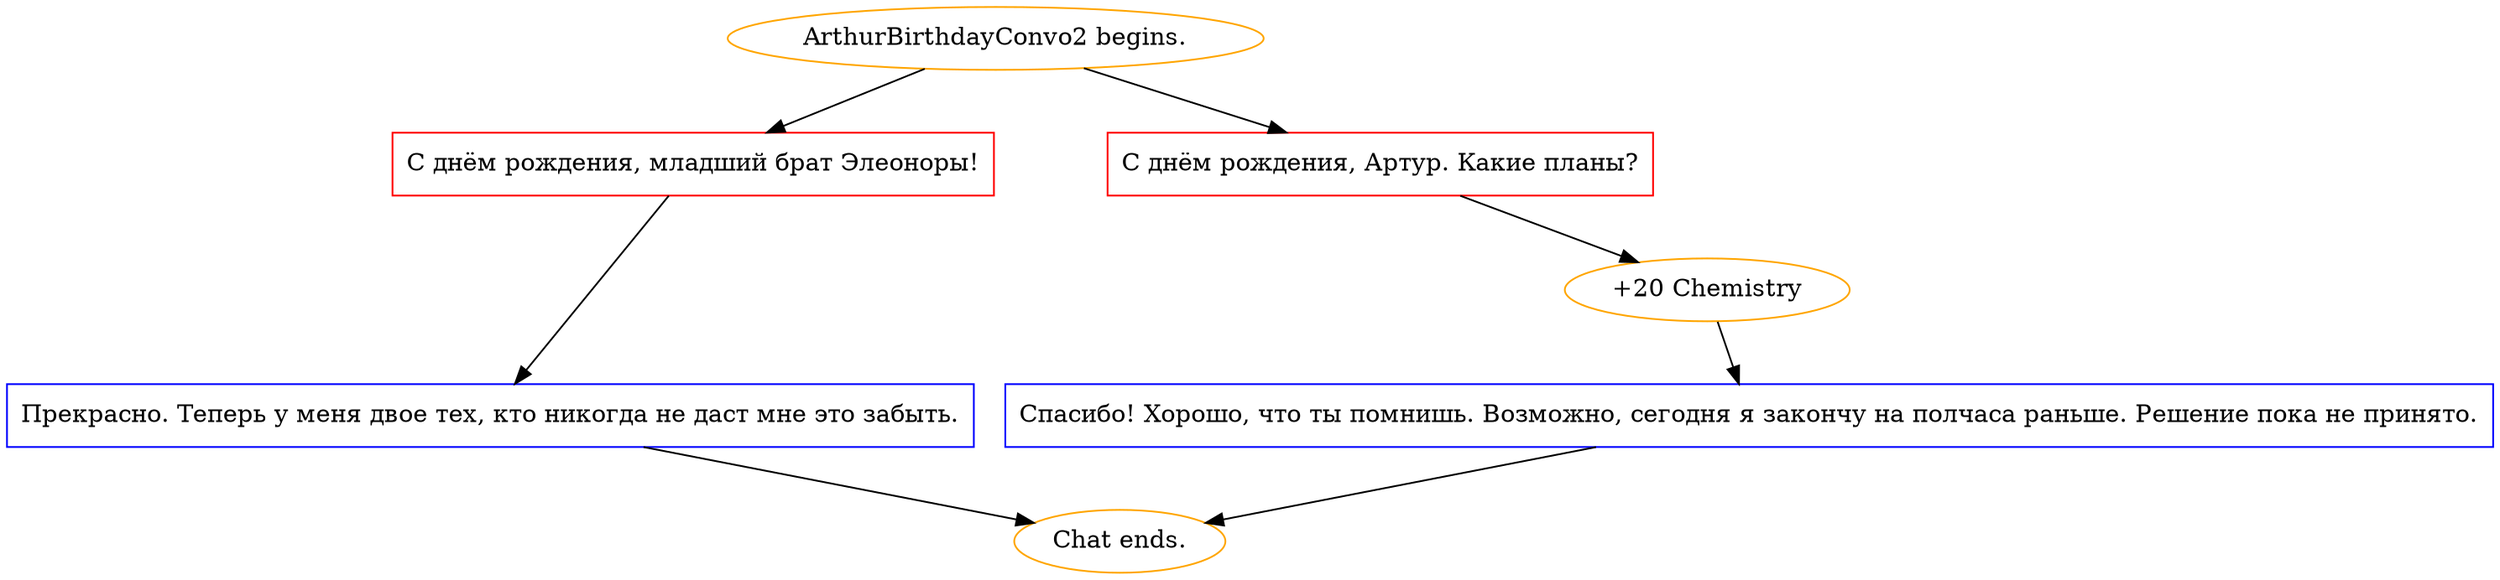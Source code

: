 digraph {
	"ArthurBirthdayConvo2 begins." [color=orange];
		"ArthurBirthdayConvo2 begins." -> j1562432737;
		"ArthurBirthdayConvo2 begins." -> j2978289680;
	j1562432737 [label="С днём рождения, младший брат Элеоноры!",shape=box,color=red];
		j1562432737 -> j1011317730;
	j2978289680 [label="С днём рождения, Артур. Какие планы?",shape=box,color=red];
		j2978289680 -> j3783098136;
	j1011317730 [label="Прекрасно. Теперь у меня двое тех, кто никогда не даст мне это забыть.",shape=box,color=blue];
		j1011317730 -> "Chat ends.";
	j3783098136 [label="+20 Chemistry",color=orange];
		j3783098136 -> j1754257594;
	"Chat ends." [color=orange];
	j1754257594 [label="Спасибо! Хорошо, что ты помнишь. Возможно, сегодня я закончу на полчаса раньше. Решение пока не принято.",shape=box,color=blue];
		j1754257594 -> "Chat ends.";
}
